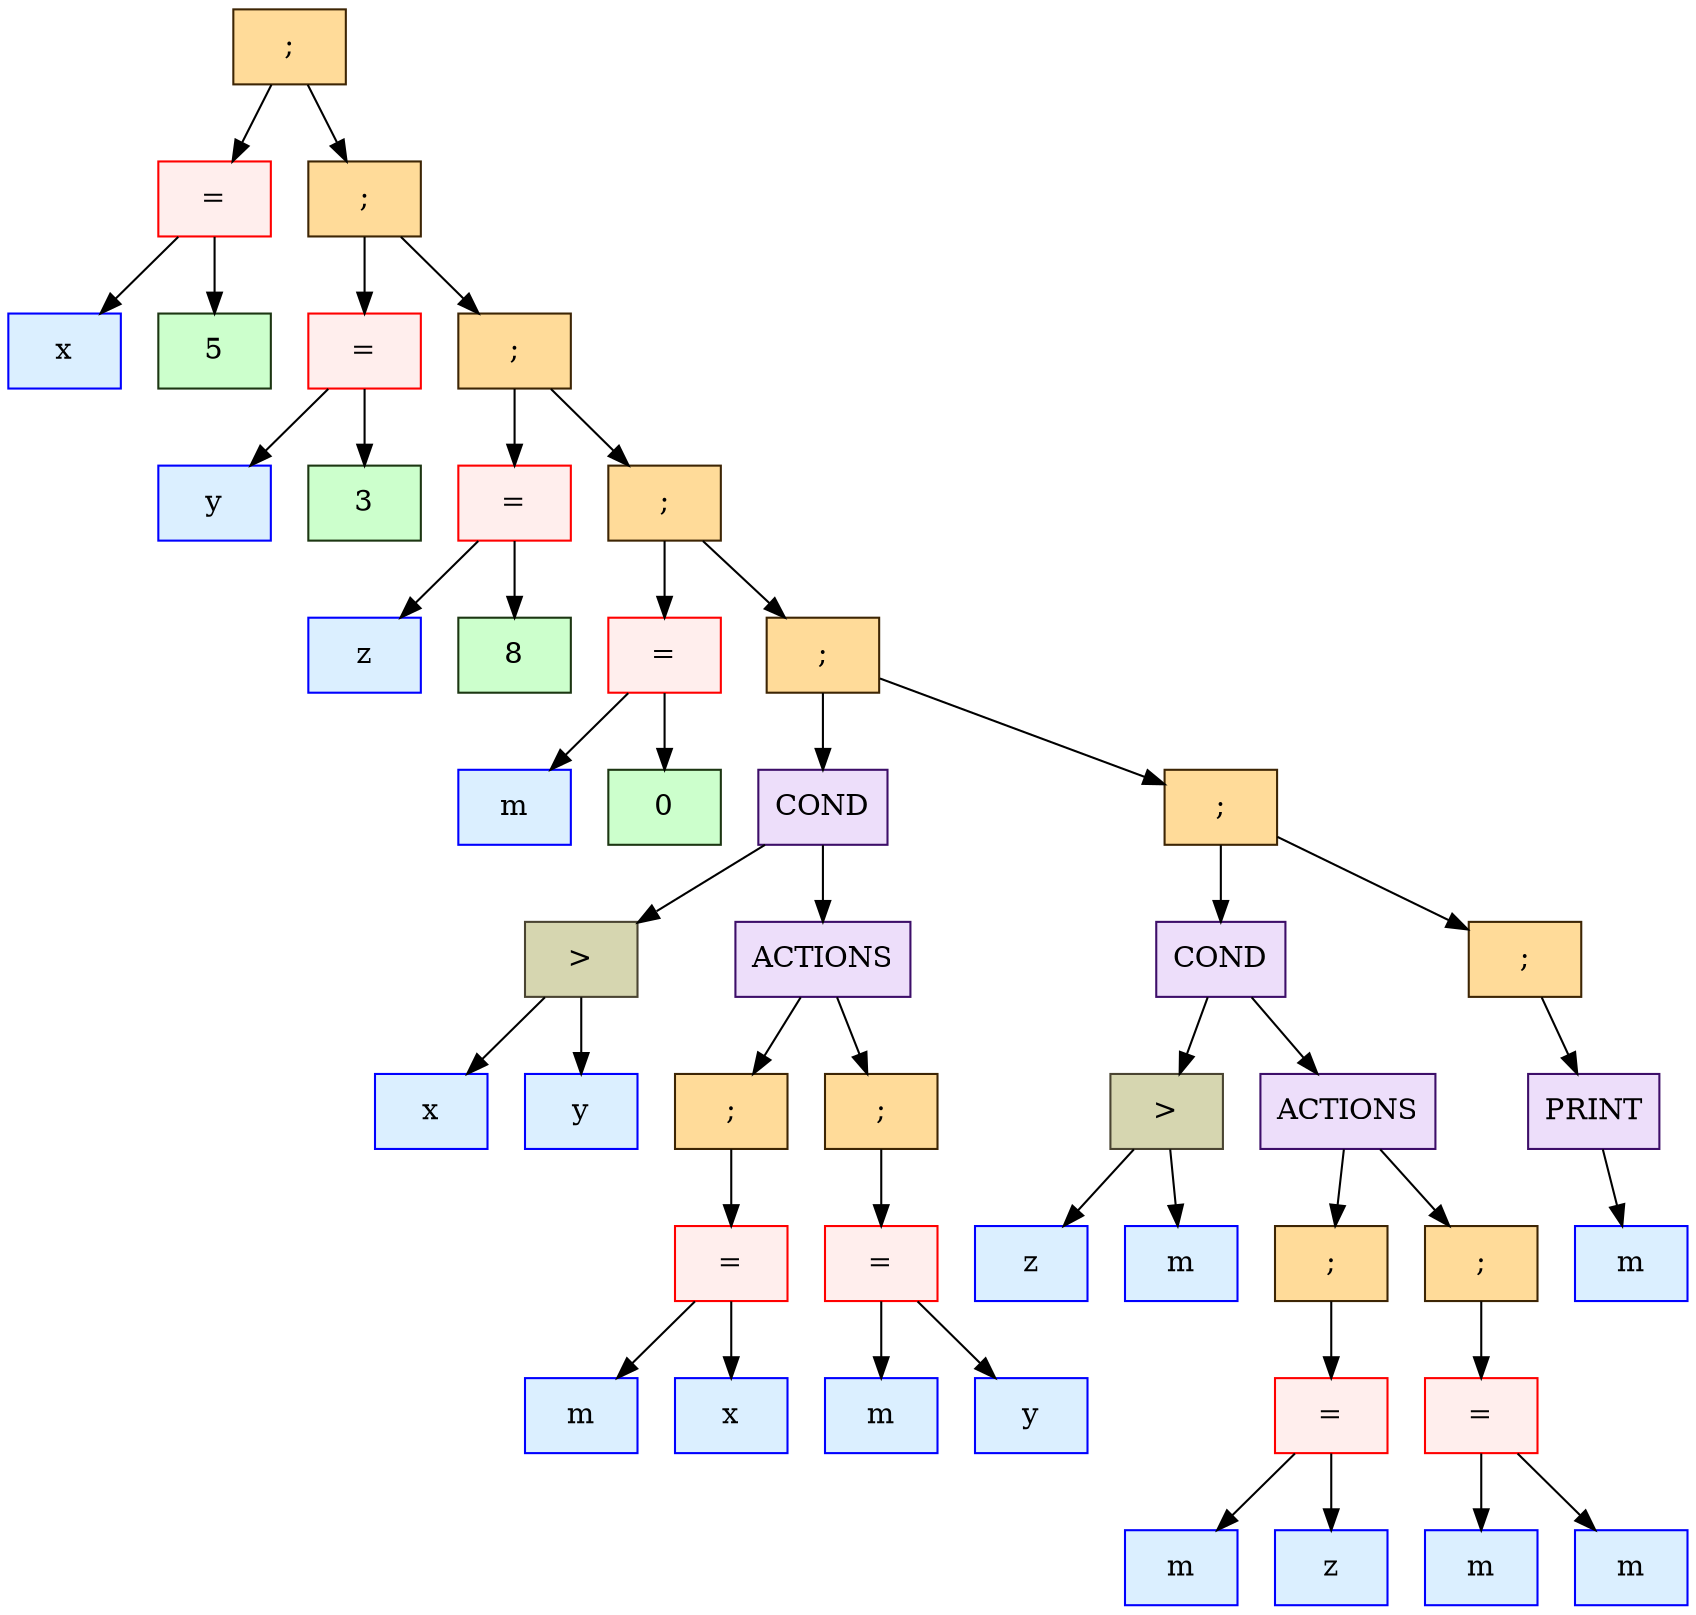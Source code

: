 digraph graphname {
	node2 [shape="record", style="filled", color="blue", fillcolor="#dbefff", label="x"]
	node4 [shape="record", style="filled", color="red", fillcolor="#ffeeed", label="="]
	node4 -> node2
	node4 -> node3
	node3 [shape="record", style="filled", color="#1c3612", fillcolor="#ccffcc", label="5"]
	node1 [shape="record", style="filled", color="#3d2504", fillcolor="#ffdb99", label=";"]
	node1 -> node4
	node1 -> node5
	node6 [shape="record", style="filled", color="blue", fillcolor="#dbefff", label="y"]
	node8 [shape="record", style="filled", color="red", fillcolor="#ffeeed", label="="]
	node8 -> node6
	node8 -> node7
	node7 [shape="record", style="filled", color="#1c3612", fillcolor="#ccffcc", label="3"]
	node5 [shape="record", style="filled", color="#3d2504", fillcolor="#ffdb99", label=";"]
	node5 -> node8
	node5 -> node9
	node10 [shape="record", style="filled", color="blue", fillcolor="#dbefff", label="z"]
	node12 [shape="record", style="filled", color="red", fillcolor="#ffeeed", label="="]
	node12 -> node10
	node12 -> node11
	node11 [shape="record", style="filled", color="#1c3612", fillcolor="#ccffcc", label="8"]
	node9 [shape="record", style="filled", color="#3d2504", fillcolor="#ffdb99", label=";"]
	node9 -> node12
	node9 -> node13
	node14 [shape="record", style="filled", color="blue", fillcolor="#dbefff", label="m"]
	node16 [shape="record", style="filled", color="red", fillcolor="#ffeeed", label="="]
	node16 -> node14
	node16 -> node15
	node15 [shape="record", style="filled", color="#1c3612", fillcolor="#ccffcc", label="0"]
	node13 [shape="record", style="filled", color="#3d2504", fillcolor="#ffdb99", label=";"]
	node13 -> node16
	node13 -> node17
	node39 [shape="record", style="filled", color="blue", fillcolor="#dbefff", label="x"]
	node20 [shape="record", style="filled", color="#4a4432", fillcolor="#d6d6b0", label="\>"]
	node20 -> node39
	node20 -> node40
	node40 [shape="record", style="filled", color="blue", fillcolor="#dbefff", label="y"]
	node38 [shape="record", style="filled", color="#3d0e69", fillcolor="#eddefa", label="COND"]
	node38 -> node20
	node38 -> node31
	node43 [shape="record", style="filled", color="blue", fillcolor="#dbefff", label="m"]
	node42 [shape="record", style="filled", color="red", fillcolor="#ffeeed", label="="]
	node42 -> node43
	node42 -> node44
	node44 [shape="record", style="filled", color="blue", fillcolor="#dbefff", label="x"]
	node41 [shape="record", style="filled", color="#3d2504", fillcolor="#ffdb99", label=";"]
	node41 -> node42
	node31 [shape="record", style="filled", color="#3d0e69", fillcolor="#eddefa", label="ACTIONS"]
	node31 -> node41
	node31 -> node45
	node47 [shape="record", style="filled", color="blue", fillcolor="#dbefff", label="m"]
	node46 [shape="record", style="filled", color="red", fillcolor="#ffeeed", label="="]
	node46 -> node47
	node46 -> node48
	node48 [shape="record", style="filled", color="blue", fillcolor="#dbefff", label="y"]
	node45 [shape="record", style="filled", color="#3d2504", fillcolor="#ffdb99", label=";"]
	node45 -> node46
	node17 [shape="record", style="filled", color="#3d2504", fillcolor="#ffdb99", label=";"]
	node17 -> node38
	node17 -> node49
	node71 [shape="record", style="filled", color="blue", fillcolor="#dbefff", label="z"]
	node52 [shape="record", style="filled", color="#4a4432", fillcolor="#d6d6b0", label="\>"]
	node52 -> node71
	node52 -> node72
	node72 [shape="record", style="filled", color="blue", fillcolor="#dbefff", label="m"]
	node70 [shape="record", style="filled", color="#3d0e69", fillcolor="#eddefa", label="COND"]
	node70 -> node52
	node70 -> node63
	node75 [shape="record", style="filled", color="blue", fillcolor="#dbefff", label="m"]
	node74 [shape="record", style="filled", color="red", fillcolor="#ffeeed", label="="]
	node74 -> node75
	node74 -> node76
	node76 [shape="record", style="filled", color="blue", fillcolor="#dbefff", label="z"]
	node73 [shape="record", style="filled", color="#3d2504", fillcolor="#ffdb99", label=";"]
	node73 -> node74
	node63 [shape="record", style="filled", color="#3d0e69", fillcolor="#eddefa", label="ACTIONS"]
	node63 -> node73
	node63 -> node77
	node79 [shape="record", style="filled", color="blue", fillcolor="#dbefff", label="m"]
	node78 [shape="record", style="filled", color="red", fillcolor="#ffeeed", label="="]
	node78 -> node79
	node78 -> node80
	node80 [shape="record", style="filled", color="blue", fillcolor="#dbefff", label="m"]
	node77 [shape="record", style="filled", color="#3d2504", fillcolor="#ffdb99", label=";"]
	node77 -> node78
	node49 [shape="record", style="filled", color="#3d2504", fillcolor="#ffdb99", label=";"]
	node49 -> node70
	node49 -> node81
	node83 [shape="record", style="filled", color="blue", fillcolor="#dbefff", label="m"]
	node82 [shape="record", style="filled", color="#3d0e69", fillcolor="#eddefa", label="PRINT"]
	node82 -> node83
	node81 [shape="record", style="filled", color="#3d2504", fillcolor="#ffdb99", label=";"]
	node81 -> node82
}